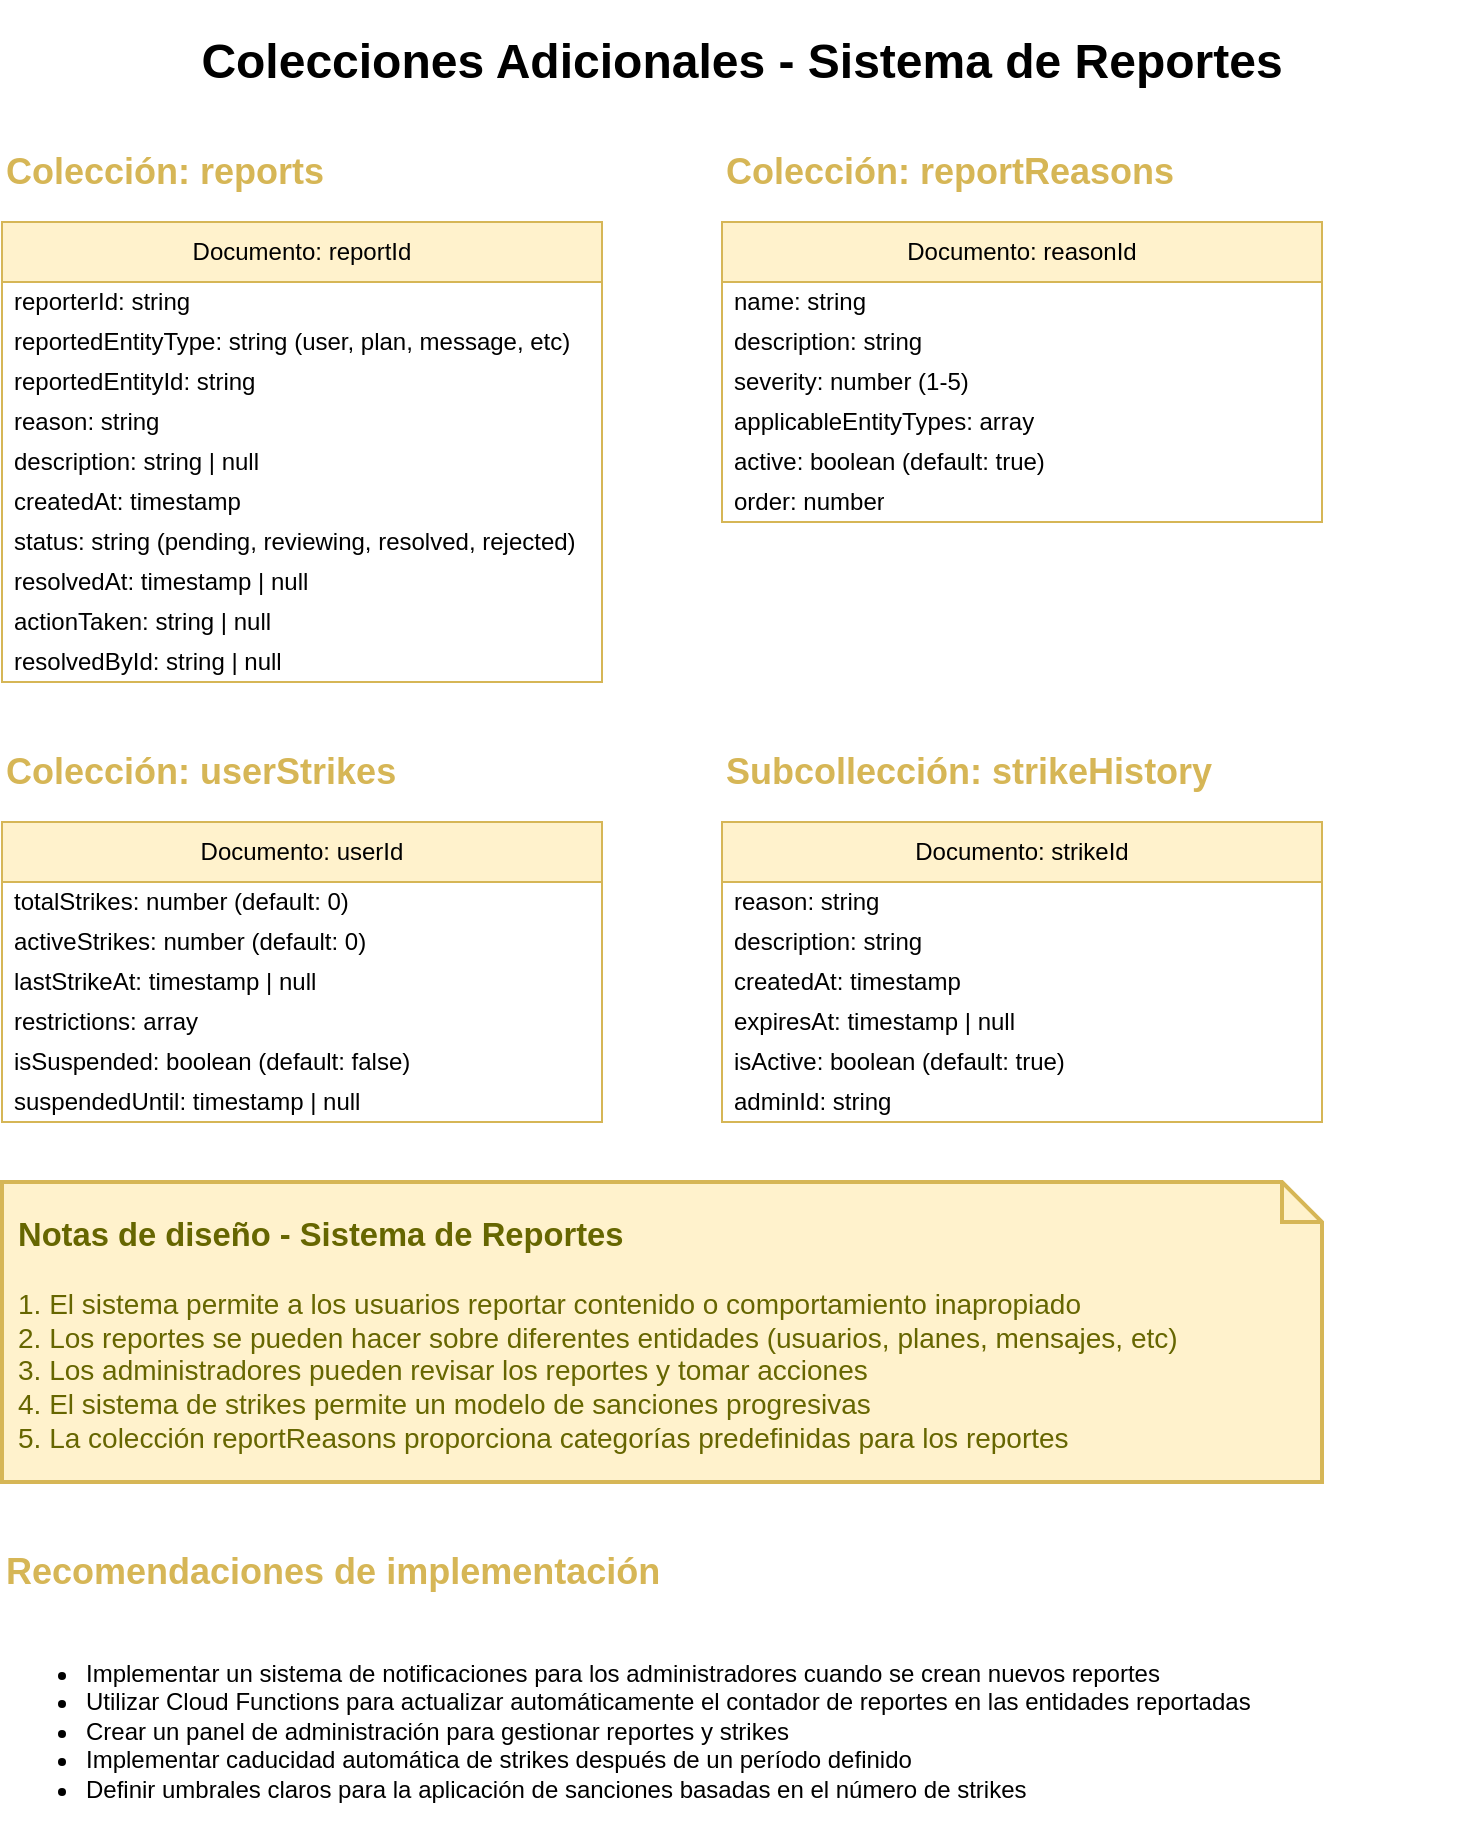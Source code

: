 <mxfile version="20.6.0">
  <diagram id="C5RBs43oDa-KdzZeNtuy" name="Firebase Additional Collections - Reports">
    <mxGraphModel dx="1422" dy="762" grid="1" gridSize="10" guides="1" tooltips="1" connect="1" arrows="1" fold="1" page="1" pageScale="1" pageWidth="827" pageHeight="1169" math="0" shadow="0">
      <root>
        <mxCell id="WIyWlLk6GJQsqaUBKTNV-0" />
        <mxCell id="WIyWlLk6GJQsqaUBKTNV-1" parent="WIyWlLk6GJQsqaUBKTNV-0" />

        <!-- TITLE -->
        <mxCell id="title" value="&lt;h1&gt;Colecciones Adicionales - Sistema de Reportes&lt;/h1&gt;" style="text;html=1;strokeColor=none;fillColor=none;align=center;verticalAlign=middle;whiteSpace=wrap;rounded=0;" vertex="1" parent="WIyWlLk6GJQsqaUBKTNV-1">
          <mxGeometry x="40" y="20" width="740" height="40" as="geometry" />
        </mxCell>

        <!-- REPORTS COLLECTION -->
        <mxCell id="reports-title" value="&lt;h2&gt;Colección: reports&lt;/h2&gt;" style="text;html=1;strokeColor=none;fillColor=none;align=left;verticalAlign=middle;whiteSpace=wrap;rounded=0;fontColor=#D6B656;" vertex="1" parent="WIyWlLk6GJQsqaUBKTNV-1">
          <mxGeometry x="40" y="80" width="250" height="30" as="geometry" />
        </mxCell>

        <mxCell id="reports-document" value="Documento: reportId" style="swimlane;fontStyle=0;childLayout=stackLayout;horizontal=1;startSize=30;horizontalStack=0;resizeParent=1;resizeParentMax=0;resizeLast=0;collapsible=1;marginBottom=0;whiteSpace=wrap;html=1;fillColor=#fff2cc;strokeColor=#d6b656;" vertex="1" parent="WIyWlLk6GJQsqaUBKTNV-1">
          <mxGeometry x="40" y="120" width="300" height="230" as="geometry" />
        </mxCell>
        <mxCell id="reports-reporterId" value="reporterId: string" style="text;strokeColor=none;fillColor=none;align=left;verticalAlign=middle;spacingLeft=4;spacingRight=4;overflow=hidden;points=[[0,0.5],[1,0.5]];portConstraint=eastwest;rotatable=0;whiteSpace=wrap;html=1;" vertex="1" parent="reports-document">
          <mxGeometry y="30" width="300" height="20" as="geometry" />
        </mxCell>
        <mxCell id="reports-reportedEntityType" value="reportedEntityType: string (user, plan, message, etc)" style="text;strokeColor=none;fillColor=none;align=left;verticalAlign=middle;spacingLeft=4;spacingRight=4;overflow=hidden;points=[[0,0.5],[1,0.5]];portConstraint=eastwest;rotatable=0;whiteSpace=wrap;html=1;" vertex="1" parent="reports-document">
          <mxGeometry y="50" width="300" height="20" as="geometry" />
        </mxCell>
        <mxCell id="reports-reportedEntityId" value="reportedEntityId: string" style="text;strokeColor=none;fillColor=none;align=left;verticalAlign=middle;spacingLeft=4;spacingRight=4;overflow=hidden;points=[[0,0.5],[1,0.5]];portConstraint=eastwest;rotatable=0;whiteSpace=wrap;html=1;" vertex="1" parent="reports-document">
          <mxGeometry y="70" width="300" height="20" as="geometry" />
        </mxCell>
        <mxCell id="reports-reason" value="reason: string" style="text;strokeColor=none;fillColor=none;align=left;verticalAlign=middle;spacingLeft=4;spacingRight=4;overflow=hidden;points=[[0,0.5],[1,0.5]];portConstraint=eastwest;rotatable=0;whiteSpace=wrap;html=1;" vertex="1" parent="reports-document">
          <mxGeometry y="90" width="300" height="20" as="geometry" />
        </mxCell>
        <mxCell id="reports-description" value="description: string | null" style="text;strokeColor=none;fillColor=none;align=left;verticalAlign=middle;spacingLeft=4;spacingRight=4;overflow=hidden;points=[[0,0.5],[1,0.5]];portConstraint=eastwest;rotatable=0;whiteSpace=wrap;html=1;" vertex="1" parent="reports-document">
          <mxGeometry y="110" width="300" height="20" as="geometry" />
        </mxCell>
        <mxCell id="reports-createdAt" value="createdAt: timestamp" style="text;strokeColor=none;fillColor=none;align=left;verticalAlign=middle;spacingLeft=4;spacingRight=4;overflow=hidden;points=[[0,0.5],[1,0.5]];portConstraint=eastwest;rotatable=0;whiteSpace=wrap;html=1;" vertex="1" parent="reports-document">
          <mxGeometry y="130" width="300" height="20" as="geometry" />
        </mxCell>
        <mxCell id="reports-status" value="status: string (pending, reviewing, resolved, rejected)" style="text;strokeColor=none;fillColor=none;align=left;verticalAlign=middle;spacingLeft=4;spacingRight=4;overflow=hidden;points=[[0,0.5],[1,0.5]];portConstraint=eastwest;rotatable=0;whiteSpace=wrap;html=1;" vertex="1" parent="reports-document">
          <mxGeometry y="150" width="300" height="20" as="geometry" />
        </mxCell>
        <mxCell id="reports-resolvedAt" value="resolvedAt: timestamp | null" style="text;strokeColor=none;fillColor=none;align=left;verticalAlign=middle;spacingLeft=4;spacingRight=4;overflow=hidden;points=[[0,0.5],[1,0.5]];portConstraint=eastwest;rotatable=0;whiteSpace=wrap;html=1;" vertex="1" parent="reports-document">
          <mxGeometry y="170" width="300" height="20" as="geometry" />
        </mxCell>
        <mxCell id="reports-actionTaken" value="actionTaken: string | null" style="text;strokeColor=none;fillColor=none;align=left;verticalAlign=middle;spacingLeft=4;spacingRight=4;overflow=hidden;points=[[0,0.5],[1,0.5]];portConstraint=eastwest;rotatable=0;whiteSpace=wrap;html=1;" vertex="1" parent="reports-document">
          <mxGeometry y="190" width="300" height="20" as="geometry" />
        </mxCell>
        <mxCell id="reports-resolvedById" value="resolvedById: string | null" style="text;strokeColor=none;fillColor=none;align=left;verticalAlign=middle;spacingLeft=4;spacingRight=4;overflow=hidden;points=[[0,0.5],[1,0.5]];portConstraint=eastwest;rotatable=0;whiteSpace=wrap;html=1;" vertex="1" parent="reports-document">
          <mxGeometry y="210" width="300" height="20" as="geometry" />
        </mxCell>

        <!-- REPORT REASONS COLLECTION -->
        <mxCell id="report-reasons-title" value="&lt;h2&gt;Colección: reportReasons&lt;/h2&gt;" style="text;html=1;strokeColor=none;fillColor=none;align=left;verticalAlign=middle;whiteSpace=wrap;rounded=0;fontColor=#D6B656;" vertex="1" parent="WIyWlLk6GJQsqaUBKTNV-1">
          <mxGeometry x="400" y="80" width="250" height="30" as="geometry" />
        </mxCell>

        <mxCell id="report-reasons-document" value="Documento: reasonId" style="swimlane;fontStyle=0;childLayout=stackLayout;horizontal=1;startSize=30;horizontalStack=0;resizeParent=1;resizeParentMax=0;resizeLast=0;collapsible=1;marginBottom=0;whiteSpace=wrap;html=1;fillColor=#fff2cc;strokeColor=#d6b656;" vertex="1" parent="WIyWlLk6GJQsqaUBKTNV-1">
          <mxGeometry x="400" y="120" width="300" height="150" as="geometry" />
        </mxCell>
        <mxCell id="report-reasons-name" value="name: string" style="text;strokeColor=none;fillColor=none;align=left;verticalAlign=middle;spacingLeft=4;spacingRight=4;overflow=hidden;points=[[0,0.5],[1,0.5]];portConstraint=eastwest;rotatable=0;whiteSpace=wrap;html=1;" vertex="1" parent="report-reasons-document">
          <mxGeometry y="30" width="300" height="20" as="geometry" />
        </mxCell>
        <mxCell id="report-reasons-description" value="description: string" style="text;strokeColor=none;fillColor=none;align=left;verticalAlign=middle;spacingLeft=4;spacingRight=4;overflow=hidden;points=[[0,0.5],[1,0.5]];portConstraint=eastwest;rotatable=0;whiteSpace=wrap;html=1;" vertex="1" parent="report-reasons-document">
          <mxGeometry y="50" width="300" height="20" as="geometry" />
        </mxCell>
        <mxCell id="report-reasons-severity" value="severity: number (1-5)" style="text;strokeColor=none;fillColor=none;align=left;verticalAlign=middle;spacingLeft=4;spacingRight=4;overflow=hidden;points=[[0,0.5],[1,0.5]];portConstraint=eastwest;rotatable=0;whiteSpace=wrap;html=1;" vertex="1" parent="report-reasons-document">
          <mxGeometry y="70" width="300" height="20" as="geometry" />
        </mxCell>
        <mxCell id="report-reasons-applicableEntityTypes" value="applicableEntityTypes: array&lt;string&gt;" style="text;strokeColor=none;fillColor=none;align=left;verticalAlign=middle;spacingLeft=4;spacingRight=4;overflow=hidden;points=[[0,0.5],[1,0.5]];portConstraint=eastwest;rotatable=0;whiteSpace=wrap;html=1;" vertex="1" parent="report-reasons-document">
          <mxGeometry y="90" width="300" height="20" as="geometry" />
        </mxCell>
        <mxCell id="report-reasons-active" value="active: boolean (default: true)" style="text;strokeColor=none;fillColor=none;align=left;verticalAlign=middle;spacingLeft=4;spacingRight=4;overflow=hidden;points=[[0,0.5],[1,0.5]];portConstraint=eastwest;rotatable=0;whiteSpace=wrap;html=1;" vertex="1" parent="report-reasons-document">
          <mxGeometry y="110" width="300" height="20" as="geometry" />
        </mxCell>
        <mxCell id="report-reasons-order" value="order: number" style="text;strokeColor=none;fillColor=none;align=left;verticalAlign=middle;spacingLeft=4;spacingRight=4;overflow=hidden;points=[[0,0.5],[1,0.5]];portConstraint=eastwest;rotatable=0;whiteSpace=wrap;html=1;" vertex="1" parent="report-reasons-document">
          <mxGeometry y="130" width="300" height="20" as="geometry" />
        </mxCell>

        <!-- USER STRIKES COLLECTION -->
        <mxCell id="user-strikes-title" value="&lt;h2&gt;Colección: userStrikes&lt;/h2&gt;" style="text;html=1;strokeColor=none;fillColor=none;align=left;verticalAlign=middle;whiteSpace=wrap;rounded=0;fontColor=#D6B656;" vertex="1" parent="WIyWlLk6GJQsqaUBKTNV-1">
          <mxGeometry x="40" y="380" width="250" height="30" as="geometry" />
        </mxCell>

        <mxCell id="user-strikes-document" value="Documento: userId" style="swimlane;fontStyle=0;childLayout=stackLayout;horizontal=1;startSize=30;horizontalStack=0;resizeParent=1;resizeParentMax=0;resizeLast=0;collapsible=1;marginBottom=0;whiteSpace=wrap;html=1;fillColor=#fff2cc;strokeColor=#d6b656;" vertex="1" parent="WIyWlLk6GJQsqaUBKTNV-1">
          <mxGeometry x="40" y="420" width="300" height="150" as="geometry" />
        </mxCell>
        <mxCell id="user-strikes-totalStrikes" value="totalStrikes: number (default: 0)" style="text;strokeColor=none;fillColor=none;align=left;verticalAlign=middle;spacingLeft=4;spacingRight=4;overflow=hidden;points=[[0,0.5],[1,0.5]];portConstraint=eastwest;rotatable=0;whiteSpace=wrap;html=1;" vertex="1" parent="user-strikes-document">
          <mxGeometry y="30" width="300" height="20" as="geometry" />
        </mxCell>
        <mxCell id="user-strikes-activeStrikes" value="activeStrikes: number (default: 0)" style="text;strokeColor=none;fillColor=none;align=left;verticalAlign=middle;spacingLeft=4;spacingRight=4;overflow=hidden;points=[[0,0.5],[1,0.5]];portConstraint=eastwest;rotatable=0;whiteSpace=wrap;html=1;" vertex="1" parent="user-strikes-document">
          <mxGeometry y="50" width="300" height="20" as="geometry" />
        </mxCell>
        <mxCell id="user-strikes-lastStrikeAt" value="lastStrikeAt: timestamp | null" style="text;strokeColor=none;fillColor=none;align=left;verticalAlign=middle;spacingLeft=4;spacingRight=4;overflow=hidden;points=[[0,0.5],[1,0.5]];portConstraint=eastwest;rotatable=0;whiteSpace=wrap;html=1;" vertex="1" parent="user-strikes-document">
          <mxGeometry y="70" width="300" height="20" as="geometry" />
        </mxCell>
        <mxCell id="user-strikes-restrictions" value="restrictions: array&lt;string&gt;" style="text;strokeColor=none;fillColor=none;align=left;verticalAlign=middle;spacingLeft=4;spacingRight=4;overflow=hidden;points=[[0,0.5],[1,0.5]];portConstraint=eastwest;rotatable=0;whiteSpace=wrap;html=1;" vertex="1" parent="user-strikes-document">
          <mxGeometry y="90" width="300" height="20" as="geometry" />
        </mxCell>
        <mxCell id="user-strikes-isSuspended" value="isSuspended: boolean (default: false)" style="text;strokeColor=none;fillColor=none;align=left;verticalAlign=middle;spacingLeft=4;spacingRight=4;overflow=hidden;points=[[0,0.5],[1,0.5]];portConstraint=eastwest;rotatable=0;whiteSpace=wrap;html=1;" vertex="1" parent="user-strikes-document">
          <mxGeometry y="110" width="300" height="20" as="geometry" />
        </mxCell>
        <mxCell id="user-strikes-suspendedUntil" value="suspendedUntil: timestamp | null" style="text;strokeColor=none;fillColor=none;align=left;verticalAlign=middle;spacingLeft=4;spacingRight=4;overflow=hidden;points=[[0,0.5],[1,0.5]];portConstraint=eastwest;rotatable=0;whiteSpace=wrap;html=1;" vertex="1" parent="user-strikes-document">
          <mxGeometry y="130" width="300" height="20" as="geometry" />
        </mxCell>

        <!-- USER STRIKES HISTORY SUBCOLLECTION -->
        <mxCell id="strike-history-title" value="&lt;h2&gt;Subcollección: strikeHistory&lt;/h2&gt;" style="text;html=1;strokeColor=none;fillColor=none;align=left;verticalAlign=middle;whiteSpace=wrap;rounded=0;fontColor=#D6B656;" vertex="1" parent="WIyWlLk6GJQsqaUBKTNV-1">
          <mxGeometry x="400" y="380" width="250" height="30" as="geometry" />
        </mxCell>

        <mxCell id="strike-history-document" value="Documento: strikeId" style="swimlane;fontStyle=0;childLayout=stackLayout;horizontal=1;startSize=30;horizontalStack=0;resizeParent=1;resizeParentMax=0;resizeLast=0;collapsible=1;marginBottom=0;whiteSpace=wrap;html=1;fillColor=#fff2cc;strokeColor=#d6b656;" vertex="1" parent="WIyWlLk6GJQsqaUBKTNV-1">
          <mxGeometry x="400" y="420" width="300" height="150" as="geometry" />
        </mxCell>
        <mxCell id="strike-history-reason" value="reason: string" style="text;strokeColor=none;fillColor=none;align=left;verticalAlign=middle;spacingLeft=4;spacingRight=4;overflow=hidden;points=[[0,0.5],[1,0.5]];portConstraint=eastwest;rotatable=0;whiteSpace=wrap;html=1;" vertex="1" parent="strike-history-document">
          <mxGeometry y="30" width="300" height="20" as="geometry" />
        </mxCell>
        <mxCell id="strike-history-description" value="description: string" style="text;strokeColor=none;fillColor=none;align=left;verticalAlign=middle;spacingLeft=4;spacingRight=4;overflow=hidden;points=[[0,0.5],[1,0.5]];portConstraint=eastwest;rotatable=0;whiteSpace=wrap;html=1;" vertex="1" parent="strike-history-document">
          <mxGeometry y="50" width="300" height="20" as="geometry" />
        </mxCell>
        <mxCell id="strike-history-createdAt" value="createdAt: timestamp" style="text;strokeColor=none;fillColor=none;align=left;verticalAlign=middle;spacingLeft=4;spacingRight=4;overflow=hidden;points=[[0,0.5],[1,0.5]];portConstraint=eastwest;rotatable=0;whiteSpace=wrap;html=1;" vertex="1" parent="strike-history-document">
          <mxGeometry y="70" width="300" height="20" as="geometry" />
        </mxCell>
        <mxCell id="strike-history-expiresAt" value="expiresAt: timestamp | null" style="text;strokeColor=none;fillColor=none;align=left;verticalAlign=middle;spacingLeft=4;spacingRight=4;overflow=hidden;points=[[0,0.5],[1,0.5]];portConstraint=eastwest;rotatable=0;whiteSpace=wrap;html=1;" vertex="1" parent="strike-history-document">
          <mxGeometry y="90" width="300" height="20" as="geometry" />
        </mxCell>
        <mxCell id="strike-history-isActive" value="isActive: boolean (default: true)" style="text;strokeColor=none;fillColor=none;align=left;verticalAlign=middle;spacingLeft=4;spacingRight=4;overflow=hidden;points=[[0,0.5],[1,0.5]];portConstraint=eastwest;rotatable=0;whiteSpace=wrap;html=1;" vertex="1" parent="strike-history-document">
          <mxGeometry y="110" width="300" height="20" as="geometry" />
        </mxCell>
        <mxCell id="strike-history-adminId" value="adminId: string" style="text;strokeColor=none;fillColor=none;align=left;verticalAlign=middle;spacingLeft=4;spacingRight=4;overflow=hidden;points=[[0,0.5],[1,0.5]];portConstraint=eastwest;rotatable=0;whiteSpace=wrap;html=1;" vertex="1" parent="strike-history-document">
          <mxGeometry y="130" width="300" height="20" as="geometry" />
        </mxCell>

        <!-- DESIGN NOTES -->
        <mxCell id="design-notes" value="&lt;h3&gt;Notas de diseño - Sistema de Reportes&lt;/h3&gt;&lt;p&gt;1. El sistema permite a los usuarios reportar contenido o comportamiento inapropiado&lt;br&gt;2. Los reportes se pueden hacer sobre diferentes entidades (usuarios, planes, mensajes, etc)&lt;br&gt;3. Los administradores pueden revisar los reportes y tomar acciones&lt;br&gt;4. El sistema de strikes permite un modelo de sanciones progresivas&lt;br&gt;5. La colección reportReasons proporciona categorías predefinidas para los reportes&lt;/p&gt;" style="shape=note;strokeWidth=2;fontSize=14;size=20;whiteSpace=wrap;html=1;fillColor=#fff2cc;strokeColor=#d6b656;fontColor=#666600;align=left;spacing=8;" vertex="1" parent="WIyWlLk6GJQsqaUBKTNV-1">
          <mxGeometry x="40" y="600" width="660" height="150" as="geometry" />
        </mxCell>

        <!-- IMPLEMENTATION RECOMMENDATIONS -->
        <mxCell id="implementation-title" value="&lt;h2&gt;Recomendaciones de implementación&lt;/h2&gt;" style="text;html=1;strokeColor=none;fillColor=none;align=left;verticalAlign=middle;whiteSpace=wrap;rounded=0;fontColor=#D6B656;" vertex="1" parent="WIyWlLk6GJQsqaUBKTNV-1">
          <mxGeometry x="40" y="780" width="360" height="30" as="geometry" />
        </mxCell>

        <mxCell id="implementation-list" value="&lt;ul&gt;&lt;li&gt;Implementar un sistema de notificaciones para los administradores cuando se crean nuevos reportes&lt;/li&gt;&lt;li&gt;Utilizar Cloud Functions para actualizar automáticamente el contador de reportes en las entidades reportadas&lt;/li&gt;&lt;li&gt;Crear un panel de administración para gestionar reportes y strikes&lt;/li&gt;&lt;li&gt;Implementar caducidad automática de strikes después de un período definido&lt;/li&gt;&lt;li&gt;Definir umbrales claros para la aplicación de sanciones basadas en el número de strikes&lt;/li&gt;&lt;/ul&gt;" style="text;html=1;strokeColor=none;fillColor=none;align=left;verticalAlign=top;whiteSpace=wrap;rounded=0;" vertex="1" parent="WIyWlLk6GJQsqaUBKTNV-1">
          <mxGeometry x="40" y="820" width="660" height="110" as="geometry" />
        </mxCell>

      </root>
    </mxGraphModel>
  </diagram>
</mxfile>
